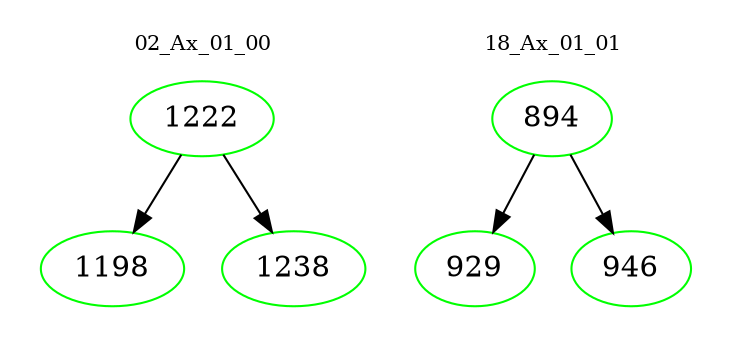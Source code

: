 digraph{
subgraph cluster_0 {
color = white
label = "02_Ax_01_00";
fontsize=10;
T0_1222 [label="1222", color="green"]
T0_1222 -> T0_1198 [color="black"]
T0_1198 [label="1198", color="green"]
T0_1222 -> T0_1238 [color="black"]
T0_1238 [label="1238", color="green"]
}
subgraph cluster_1 {
color = white
label = "18_Ax_01_01";
fontsize=10;
T1_894 [label="894", color="green"]
T1_894 -> T1_929 [color="black"]
T1_929 [label="929", color="green"]
T1_894 -> T1_946 [color="black"]
T1_946 [label="946", color="green"]
}
}
